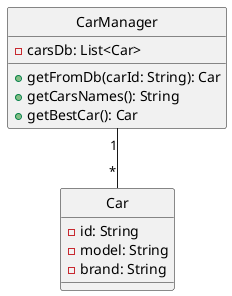 @startuml
skinparam style strictuml

class Car {
    -id: String
    -model: String
    -brand: String
}
' nsn3o methode ll creation mtaa new cars?'
class CarManager {
    -carsDb: List<Car> 
    +getFromDb(carId: String): Car
    +getCarsNames(): String
    +getBestCar(): Car
}

CarManager "1" -- "*" Car
@enduml
